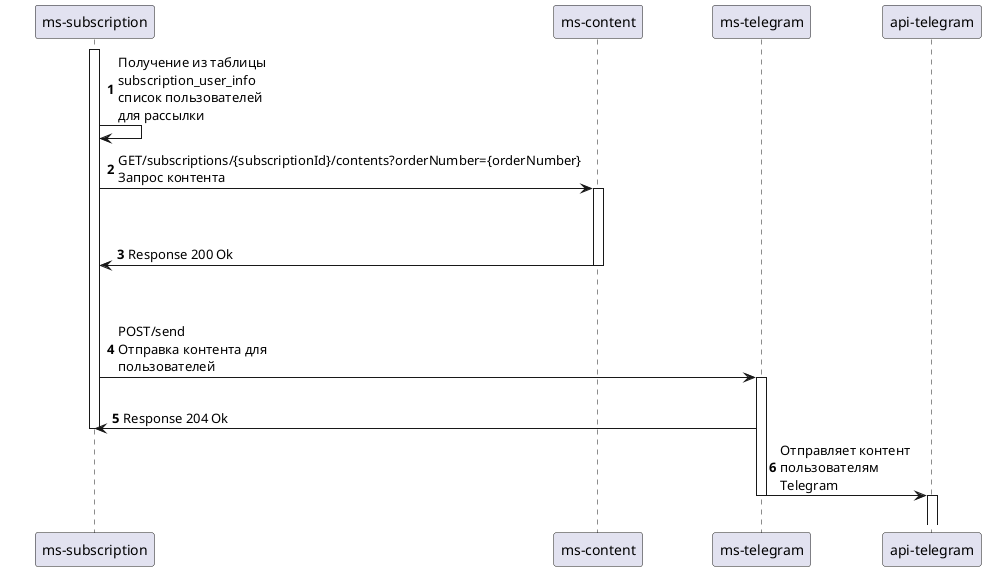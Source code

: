 @startuml Subscription
autonumber
skinparam {
    MaxMessageSize 150
    BoxPadding 10   
    }
skinparam sequence {
    ParticipantPadding 30
    MessageAlign left
}

participant "ms-subscription" as Sb order 10
participant "ms-content" as Cn order 40
participant "ms-telegram" as Tgm order 60
participant "api-telegram" as Api order 80

activate Sb
Sb -> Sb: Получение из таблицы subscription_user_info список пользователей для рассылки
Sb -> Cn: GET/subscriptions/{subscriptionId}/contents?orderNumber={orderNumber}\nЗапрос контента
activate Cn
||45||
Cn -> Sb: Response 200 Ok
||45||
deactivate Cn
Sb -> Tgm: POST/send \nОтправка контента для пользователей
activate Tgm
||20||
Tgm -> Sb: Response 204 Ok
deactivate Sb
Tgm -> Api: Отправляет контент пользователям Telegram
||20||
deactivate Tgm
activate Api
deactivate Api

@enduml